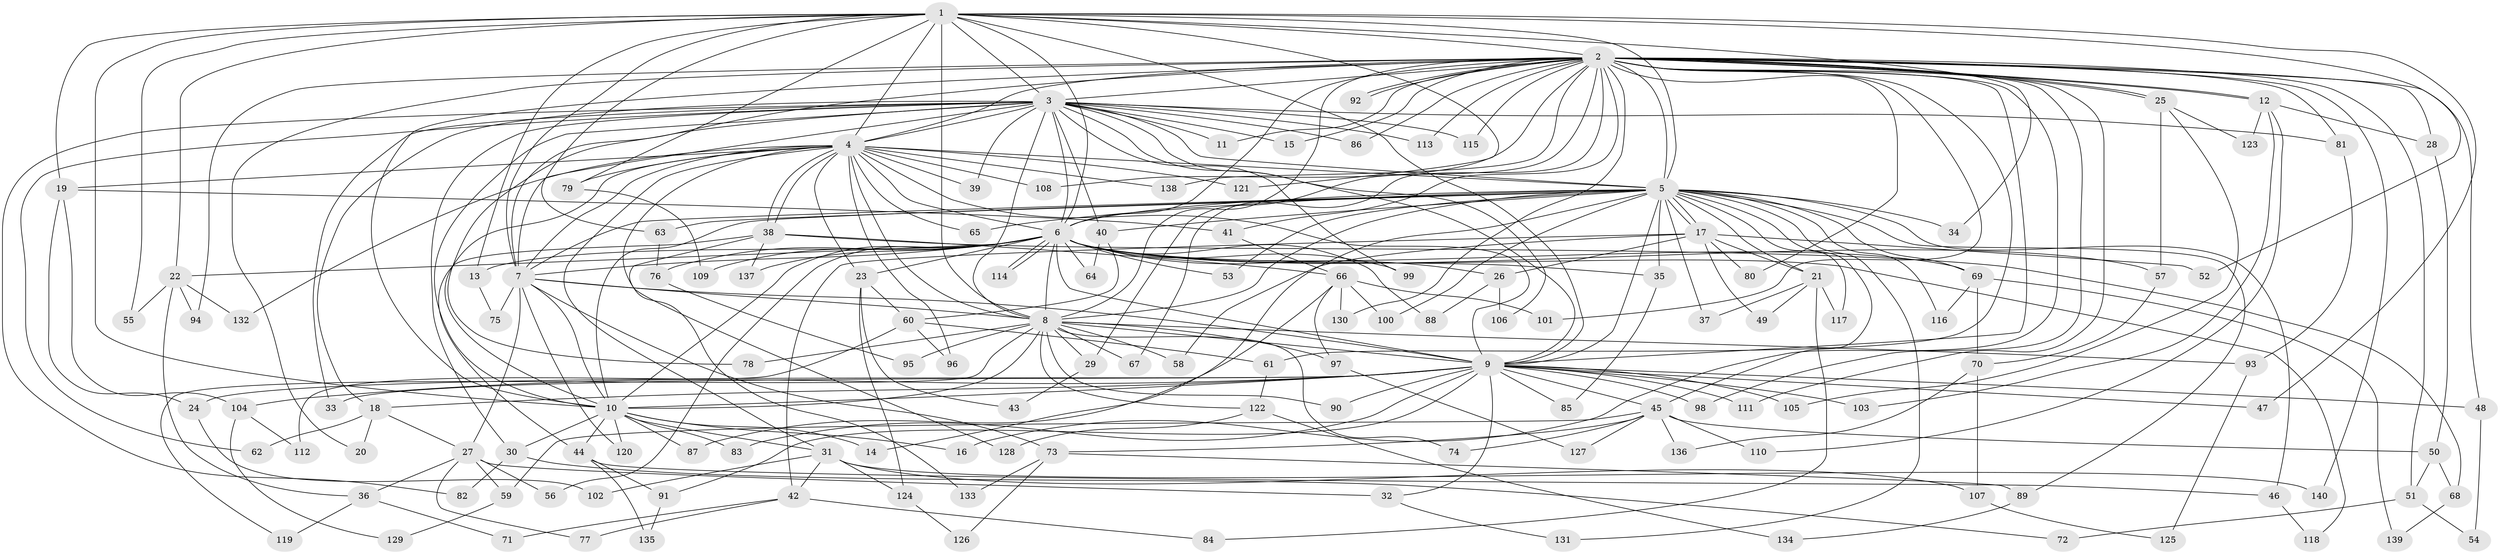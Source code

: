 // coarse degree distribution, {27: 0.01020408163265306, 38: 0.01020408163265306, 1: 0.1326530612244898, 2: 0.5, 3: 0.14285714285714285, 9: 0.02040816326530612, 4: 0.08163265306122448, 5: 0.04081632653061224, 13: 0.01020408163265306, 12: 0.01020408163265306, 7: 0.01020408163265306, 6: 0.02040816326530612, 22: 0.01020408163265306}
// Generated by graph-tools (version 1.1) at 2025/46/03/04/25 21:46:56]
// undirected, 140 vertices, 305 edges
graph export_dot {
graph [start="1"]
  node [color=gray90,style=filled];
  1;
  2;
  3;
  4;
  5;
  6;
  7;
  8;
  9;
  10;
  11;
  12;
  13;
  14;
  15;
  16;
  17;
  18;
  19;
  20;
  21;
  22;
  23;
  24;
  25;
  26;
  27;
  28;
  29;
  30;
  31;
  32;
  33;
  34;
  35;
  36;
  37;
  38;
  39;
  40;
  41;
  42;
  43;
  44;
  45;
  46;
  47;
  48;
  49;
  50;
  51;
  52;
  53;
  54;
  55;
  56;
  57;
  58;
  59;
  60;
  61;
  62;
  63;
  64;
  65;
  66;
  67;
  68;
  69;
  70;
  71;
  72;
  73;
  74;
  75;
  76;
  77;
  78;
  79;
  80;
  81;
  82;
  83;
  84;
  85;
  86;
  87;
  88;
  89;
  90;
  91;
  92;
  93;
  94;
  95;
  96;
  97;
  98;
  99;
  100;
  101;
  102;
  103;
  104;
  105;
  106;
  107;
  108;
  109;
  110;
  111;
  112;
  113;
  114;
  115;
  116;
  117;
  118;
  119;
  120;
  121;
  122;
  123;
  124;
  125;
  126;
  127;
  128;
  129;
  130;
  131;
  132;
  133;
  134;
  135;
  136;
  137;
  138;
  139;
  140;
  1 -- 2;
  1 -- 3;
  1 -- 4;
  1 -- 5;
  1 -- 6;
  1 -- 7;
  1 -- 8;
  1 -- 9;
  1 -- 10;
  1 -- 13;
  1 -- 19;
  1 -- 22;
  1 -- 34;
  1 -- 47;
  1 -- 52;
  1 -- 55;
  1 -- 63;
  1 -- 79;
  1 -- 121;
  2 -- 3;
  2 -- 4;
  2 -- 5;
  2 -- 6;
  2 -- 7;
  2 -- 8;
  2 -- 9;
  2 -- 10;
  2 -- 11;
  2 -- 12;
  2 -- 12;
  2 -- 15;
  2 -- 16;
  2 -- 20;
  2 -- 25;
  2 -- 25;
  2 -- 28;
  2 -- 29;
  2 -- 41;
  2 -- 48;
  2 -- 51;
  2 -- 61;
  2 -- 67;
  2 -- 80;
  2 -- 81;
  2 -- 86;
  2 -- 92;
  2 -- 92;
  2 -- 94;
  2 -- 98;
  2 -- 101;
  2 -- 108;
  2 -- 111;
  2 -- 113;
  2 -- 115;
  2 -- 130;
  2 -- 138;
  2 -- 140;
  3 -- 4;
  3 -- 5;
  3 -- 6;
  3 -- 7;
  3 -- 8;
  3 -- 9;
  3 -- 10;
  3 -- 11;
  3 -- 15;
  3 -- 18;
  3 -- 30;
  3 -- 33;
  3 -- 39;
  3 -- 40;
  3 -- 62;
  3 -- 78;
  3 -- 81;
  3 -- 82;
  3 -- 86;
  3 -- 99;
  3 -- 106;
  3 -- 113;
  3 -- 115;
  4 -- 5;
  4 -- 6;
  4 -- 7;
  4 -- 8;
  4 -- 9;
  4 -- 10;
  4 -- 19;
  4 -- 23;
  4 -- 31;
  4 -- 38;
  4 -- 38;
  4 -- 39;
  4 -- 65;
  4 -- 79;
  4 -- 96;
  4 -- 108;
  4 -- 121;
  4 -- 128;
  4 -- 132;
  4 -- 138;
  5 -- 6;
  5 -- 7;
  5 -- 8;
  5 -- 9;
  5 -- 10;
  5 -- 14;
  5 -- 17;
  5 -- 17;
  5 -- 21;
  5 -- 34;
  5 -- 35;
  5 -- 37;
  5 -- 40;
  5 -- 45;
  5 -- 46;
  5 -- 53;
  5 -- 63;
  5 -- 65;
  5 -- 69;
  5 -- 89;
  5 -- 100;
  5 -- 116;
  5 -- 117;
  5 -- 131;
  6 -- 7;
  6 -- 8;
  6 -- 9;
  6 -- 10;
  6 -- 13;
  6 -- 22;
  6 -- 23;
  6 -- 26;
  6 -- 35;
  6 -- 53;
  6 -- 56;
  6 -- 57;
  6 -- 64;
  6 -- 69;
  6 -- 76;
  6 -- 88;
  6 -- 99;
  6 -- 109;
  6 -- 114;
  6 -- 114;
  6 -- 118;
  6 -- 137;
  7 -- 8;
  7 -- 9;
  7 -- 10;
  7 -- 27;
  7 -- 73;
  7 -- 75;
  7 -- 120;
  8 -- 9;
  8 -- 10;
  8 -- 29;
  8 -- 58;
  8 -- 67;
  8 -- 74;
  8 -- 78;
  8 -- 90;
  8 -- 93;
  8 -- 95;
  8 -- 97;
  8 -- 119;
  8 -- 122;
  9 -- 10;
  9 -- 18;
  9 -- 24;
  9 -- 32;
  9 -- 33;
  9 -- 45;
  9 -- 47;
  9 -- 48;
  9 -- 83;
  9 -- 85;
  9 -- 90;
  9 -- 91;
  9 -- 98;
  9 -- 103;
  9 -- 104;
  9 -- 105;
  9 -- 111;
  10 -- 14;
  10 -- 16;
  10 -- 30;
  10 -- 31;
  10 -- 44;
  10 -- 83;
  10 -- 87;
  10 -- 120;
  12 -- 28;
  12 -- 103;
  12 -- 110;
  12 -- 123;
  13 -- 75;
  17 -- 21;
  17 -- 26;
  17 -- 42;
  17 -- 49;
  17 -- 52;
  17 -- 58;
  17 -- 80;
  18 -- 20;
  18 -- 27;
  18 -- 62;
  19 -- 24;
  19 -- 41;
  19 -- 104;
  21 -- 37;
  21 -- 49;
  21 -- 84;
  21 -- 117;
  22 -- 36;
  22 -- 55;
  22 -- 94;
  22 -- 132;
  23 -- 43;
  23 -- 60;
  23 -- 124;
  24 -- 102;
  25 -- 57;
  25 -- 105;
  25 -- 123;
  26 -- 88;
  26 -- 106;
  27 -- 32;
  27 -- 36;
  27 -- 56;
  27 -- 59;
  27 -- 77;
  28 -- 50;
  29 -- 43;
  30 -- 72;
  30 -- 82;
  31 -- 42;
  31 -- 102;
  31 -- 107;
  31 -- 124;
  31 -- 140;
  32 -- 131;
  35 -- 85;
  36 -- 71;
  36 -- 119;
  38 -- 44;
  38 -- 66;
  38 -- 68;
  38 -- 133;
  38 -- 137;
  40 -- 60;
  40 -- 64;
  41 -- 66;
  42 -- 71;
  42 -- 77;
  42 -- 84;
  44 -- 46;
  44 -- 91;
  44 -- 135;
  45 -- 50;
  45 -- 59;
  45 -- 73;
  45 -- 74;
  45 -- 110;
  45 -- 127;
  45 -- 136;
  46 -- 118;
  48 -- 54;
  50 -- 51;
  50 -- 68;
  51 -- 54;
  51 -- 72;
  57 -- 70;
  59 -- 129;
  60 -- 61;
  60 -- 96;
  60 -- 112;
  61 -- 122;
  63 -- 76;
  66 -- 87;
  66 -- 97;
  66 -- 100;
  66 -- 101;
  66 -- 130;
  68 -- 139;
  69 -- 70;
  69 -- 116;
  69 -- 139;
  70 -- 107;
  70 -- 136;
  73 -- 89;
  73 -- 126;
  73 -- 133;
  76 -- 95;
  79 -- 109;
  81 -- 93;
  89 -- 134;
  91 -- 135;
  93 -- 125;
  97 -- 127;
  104 -- 112;
  104 -- 129;
  107 -- 125;
  122 -- 128;
  122 -- 134;
  124 -- 126;
}
